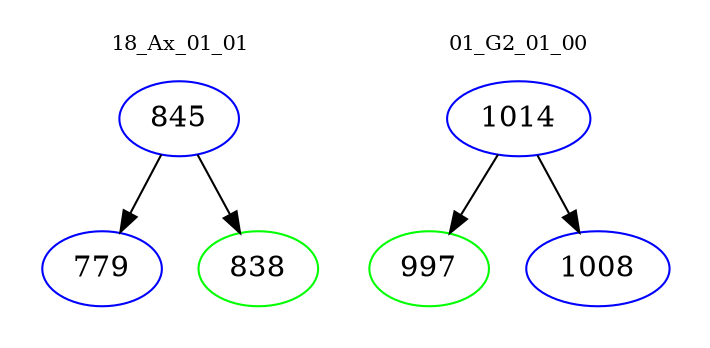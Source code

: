 digraph{
subgraph cluster_0 {
color = white
label = "18_Ax_01_01";
fontsize=10;
T0_845 [label="845", color="blue"]
T0_845 -> T0_779 [color="black"]
T0_779 [label="779", color="blue"]
T0_845 -> T0_838 [color="black"]
T0_838 [label="838", color="green"]
}
subgraph cluster_1 {
color = white
label = "01_G2_01_00";
fontsize=10;
T1_1014 [label="1014", color="blue"]
T1_1014 -> T1_997 [color="black"]
T1_997 [label="997", color="green"]
T1_1014 -> T1_1008 [color="black"]
T1_1008 [label="1008", color="blue"]
}
}
